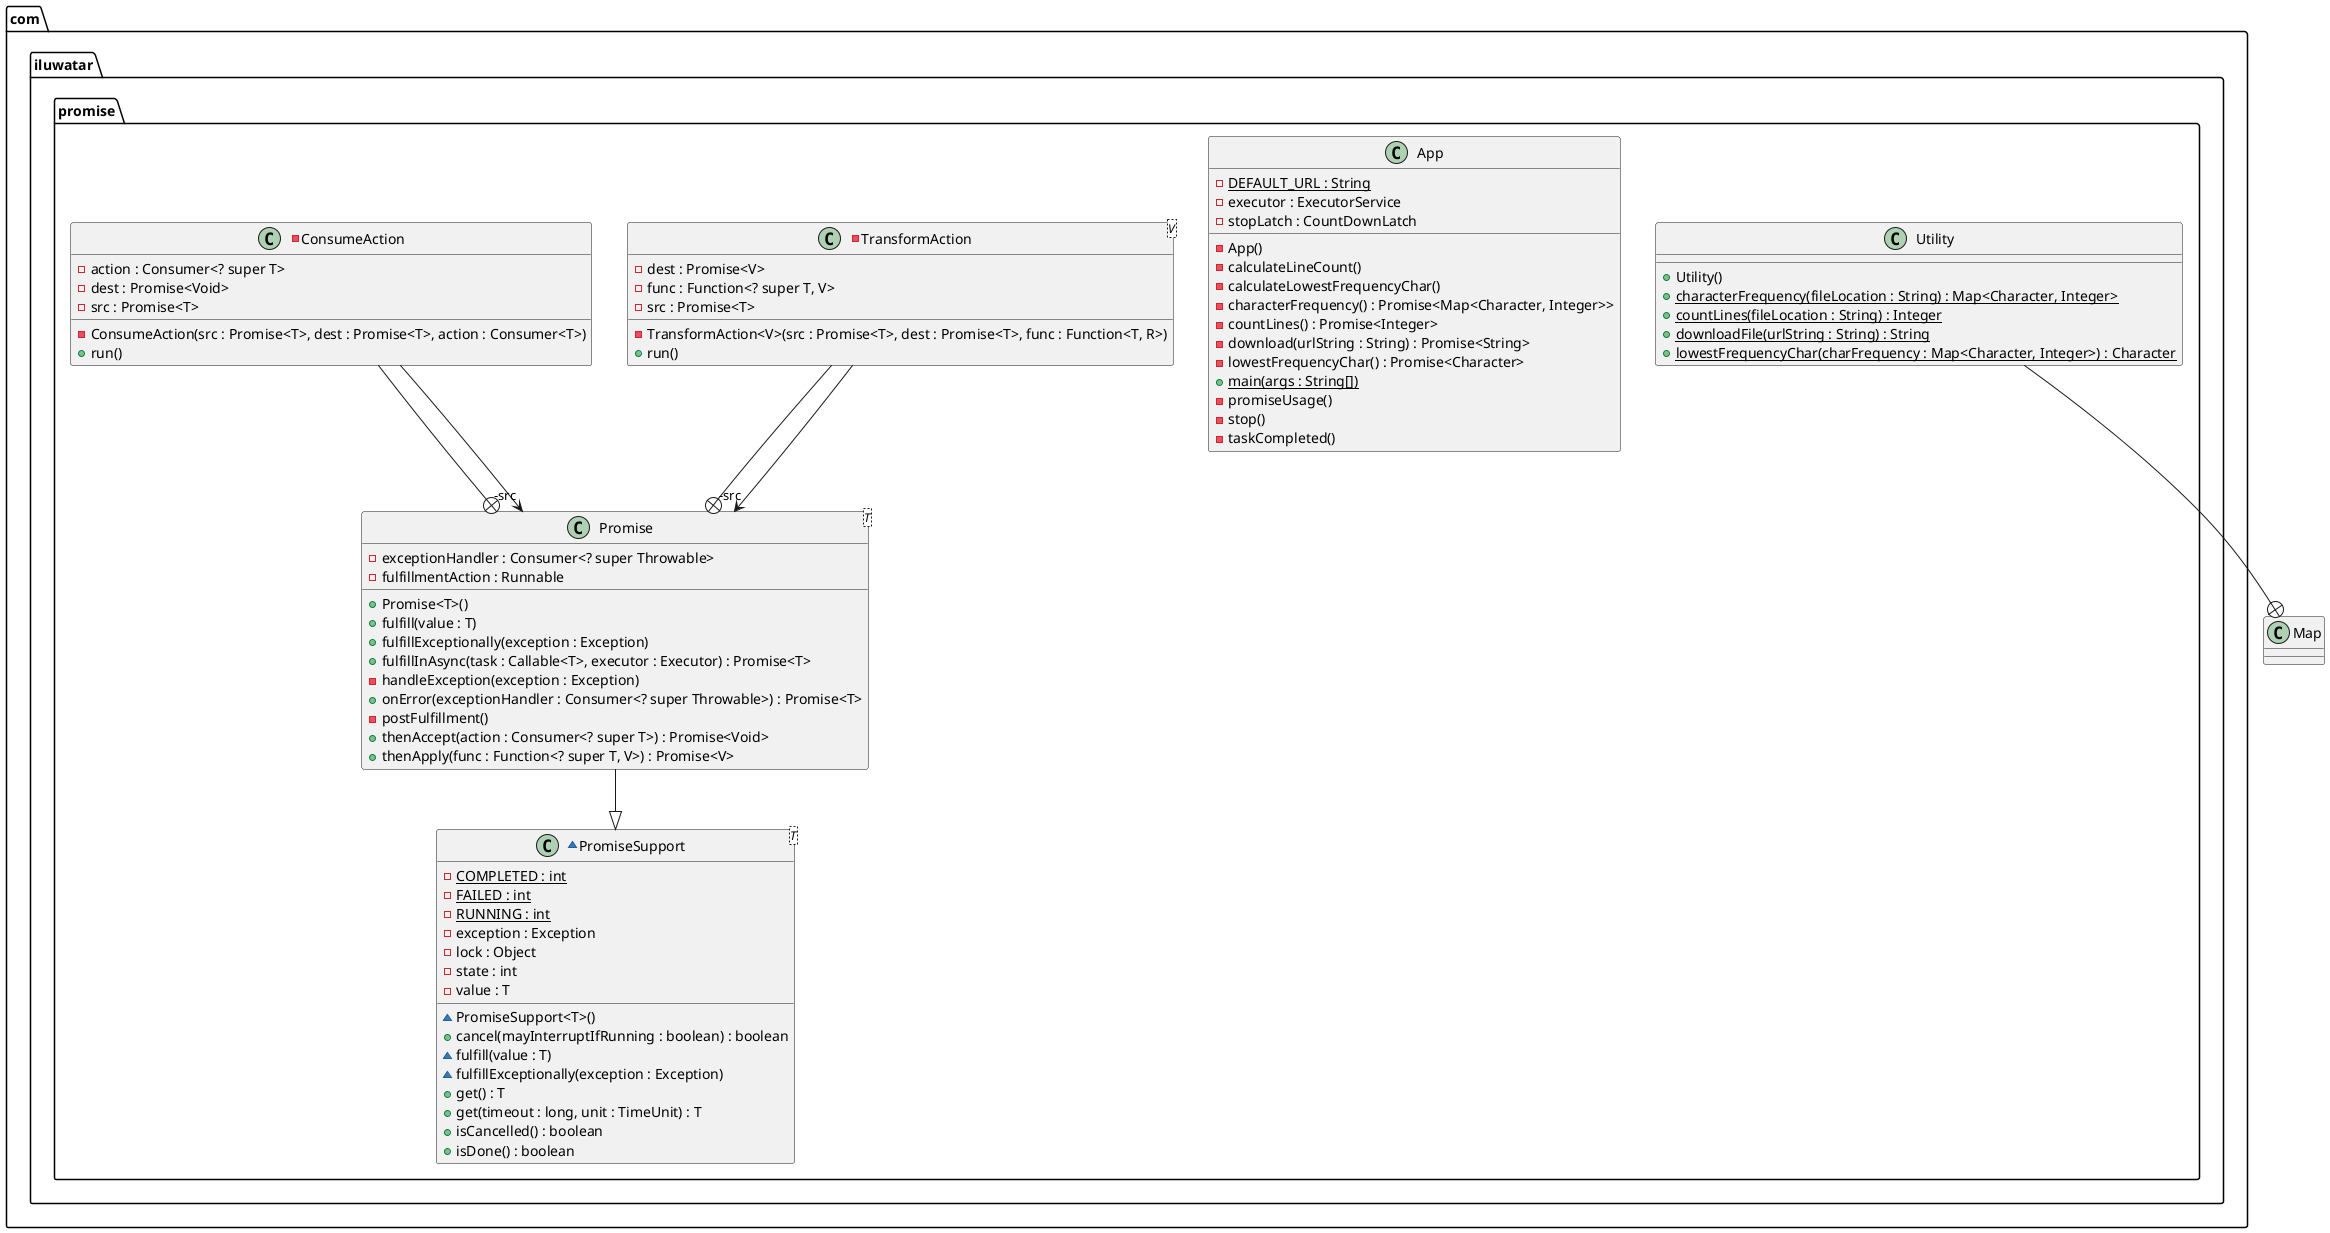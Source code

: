 @startuml
package com.iluwatar.promise {
  ~class PromiseSupport<T> {
    - COMPLETED : int {static}
    - FAILED : int {static}
    - RUNNING : int {static}
    - exception : Exception
    - lock : Object
    - state : int
    - value : T
    ~ PromiseSupport<T>()
    + cancel(mayInterruptIfRunning : boolean) : boolean
    ~ fulfill(value : T)
    ~ fulfillExceptionally(exception : Exception)
    + get() : T
    + get(timeout : long, unit : TimeUnit) : T
    + isCancelled() : boolean
    + isDone() : boolean
  }
  -class ConsumeAction {
    - action : Consumer<? super T>
    - dest : Promise<Void>
    - src : Promise<T>
    - ConsumeAction(src : Promise<T>, dest : Promise<T>, action : Consumer<T>)
    + run()
  }
  class Promise<T> {
    - exceptionHandler : Consumer<? super Throwable>
    - fulfillmentAction : Runnable
    + Promise<T>()
    + fulfill(value : T)
    + fulfillExceptionally(exception : Exception)
    + fulfillInAsync(task : Callable<T>, executor : Executor) : Promise<T>
    - handleException(exception : Exception)
    + onError(exceptionHandler : Consumer<? super Throwable>) : Promise<T>
    - postFulfillment()
    + thenAccept(action : Consumer<? super T>) : Promise<Void>
    + thenApply(func : Function<? super T, V>) : Promise<V>
  }
  class App {
    - DEFAULT_URL : String {static}
    - executor : ExecutorService
    - stopLatch : CountDownLatch
    - App()
    - calculateLineCount()
    - calculateLowestFrequencyChar()
    - characterFrequency() : Promise<Map<Character, Integer>>
    - countLines() : Promise<Integer>
    - download(urlString : String) : Promise<String>
    - lowestFrequencyChar() : Promise<Character>
    + main(args : String[]) {static}
    - promiseUsage()
    - stop()
    - taskCompleted()
  }
  -class TransformAction<V> {
    - dest : Promise<V>
    - func : Function<? super T, V>
    - src : Promise<T>
    - TransformAction<V>(src : Promise<T>, dest : Promise<T>, func : Function<T, R>)
    + run()
  }
  class Utility {
    + Utility()
    + characterFrequency(fileLocation : String) : Map<Character, Integer> {static}
    + countLines(fileLocation : String) : Integer {static}
    + downloadFile(urlString : String) : String {static}
    + lowestFrequencyChar(charFrequency : Map<Character, Integer>) : Character {static}
  }
}
TransformAction --+ Promise
TransformAction -->  "-src" Promise
ConsumeAction --+ Promise
ConsumeAction -->  "-src" Promise
Utility --+ Map
Promise --|> PromiseSupport 
@enduml